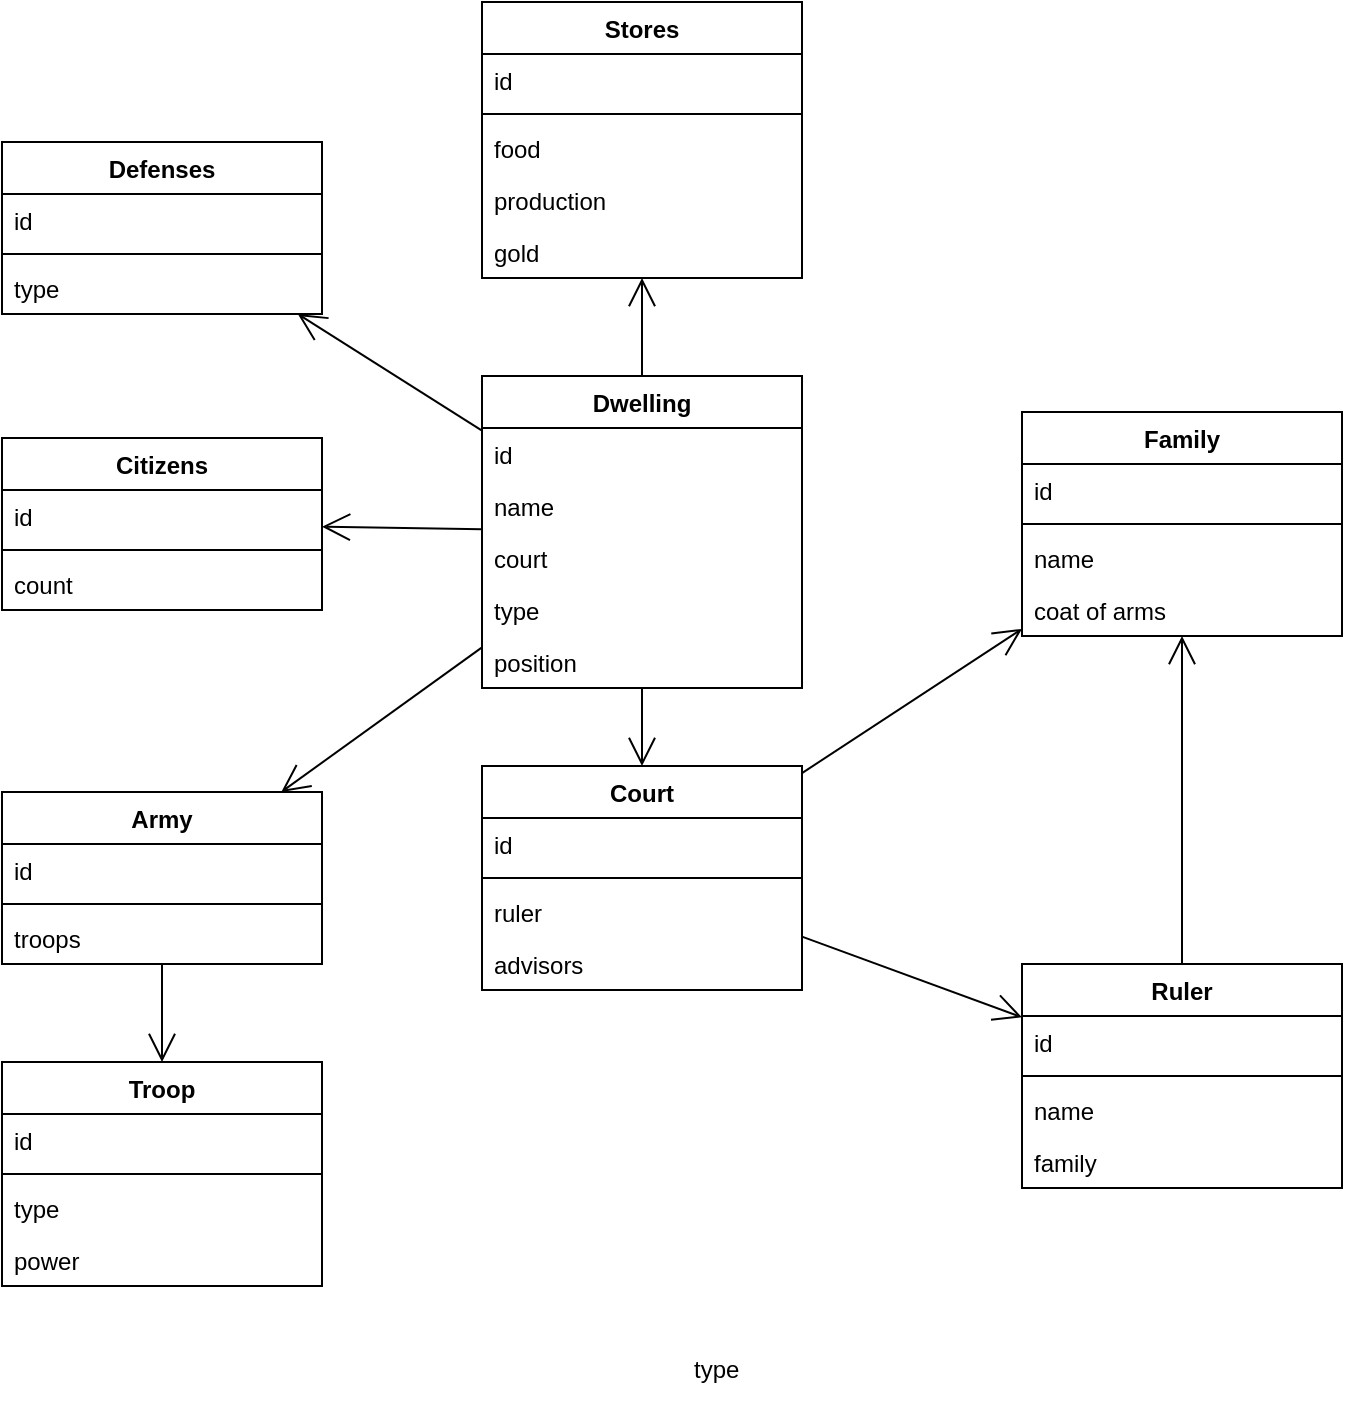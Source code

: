 <mxfile version="17.1.2" type="device"><diagram id="BKDUF9Yep5W4LtaOEp7o" name="Page-1"><mxGraphModel dx="1787" dy="536" grid="1" gridSize="10" guides="1" tooltips="1" connect="1" arrows="1" fold="1" page="1" pageScale="1" pageWidth="827" pageHeight="1169" math="0" shadow="0"><root><mxCell id="0"/><mxCell id="1" parent="0"/><mxCell id="3ZCCTZgZ_-_amSzrU2Xe-7" value="Dwelling" style="swimlane;fontStyle=1;align=center;verticalAlign=top;childLayout=stackLayout;horizontal=1;startSize=26;horizontalStack=0;resizeParent=1;resizeParentMax=0;resizeLast=0;collapsible=1;marginBottom=0;" parent="1" vertex="1"><mxGeometry x="180" y="377" width="160" height="156" as="geometry"/></mxCell><mxCell id="3ZCCTZgZ_-_amSzrU2Xe-8" value="id" style="text;strokeColor=none;fillColor=none;align=left;verticalAlign=top;spacingLeft=4;spacingRight=4;overflow=hidden;rotatable=0;points=[[0,0.5],[1,0.5]];portConstraint=eastwest;" parent="3ZCCTZgZ_-_amSzrU2Xe-7" vertex="1"><mxGeometry y="26" width="160" height="26" as="geometry"/></mxCell><mxCell id="3ZCCTZgZ_-_amSzrU2Xe-10" value="name" style="text;strokeColor=none;fillColor=none;align=left;verticalAlign=top;spacingLeft=4;spacingRight=4;overflow=hidden;rotatable=0;points=[[0,0.5],[1,0.5]];portConstraint=eastwest;" parent="3ZCCTZgZ_-_amSzrU2Xe-7" vertex="1"><mxGeometry y="52" width="160" height="26" as="geometry"/></mxCell><mxCell id="3ZCCTZgZ_-_amSzrU2Xe-37" value="court" style="text;strokeColor=none;fillColor=none;align=left;verticalAlign=top;spacingLeft=4;spacingRight=4;overflow=hidden;rotatable=0;points=[[0,0.5],[1,0.5]];portConstraint=eastwest;" parent="3ZCCTZgZ_-_amSzrU2Xe-7" vertex="1"><mxGeometry y="78" width="160" height="26" as="geometry"/></mxCell><mxCell id="3ZCCTZgZ_-_amSzrU2Xe-64" value="type" style="text;strokeColor=none;fillColor=none;align=left;verticalAlign=top;spacingLeft=4;spacingRight=4;overflow=hidden;rotatable=0;points=[[0,0.5],[1,0.5]];portConstraint=eastwest;" parent="3ZCCTZgZ_-_amSzrU2Xe-7" vertex="1"><mxGeometry y="104" width="160" height="26" as="geometry"/></mxCell><mxCell id="qVyRmSXESRQ5OIwDXsze-9" value="position" style="text;strokeColor=none;fillColor=none;align=left;verticalAlign=top;spacingLeft=4;spacingRight=4;overflow=hidden;rotatable=0;points=[[0,0.5],[1,0.5]];portConstraint=eastwest;" vertex="1" parent="3ZCCTZgZ_-_amSzrU2Xe-7"><mxGeometry y="130" width="160" height="26" as="geometry"/></mxCell><mxCell id="3ZCCTZgZ_-_amSzrU2Xe-11" value="Ruler" style="swimlane;fontStyle=1;align=center;verticalAlign=top;childLayout=stackLayout;horizontal=1;startSize=26;horizontalStack=0;resizeParent=1;resizeParentMax=0;resizeLast=0;collapsible=1;marginBottom=0;" parent="1" vertex="1"><mxGeometry x="450" y="671" width="160" height="112" as="geometry"/></mxCell><mxCell id="3ZCCTZgZ_-_amSzrU2Xe-12" value="id" style="text;strokeColor=none;fillColor=none;align=left;verticalAlign=top;spacingLeft=4;spacingRight=4;overflow=hidden;rotatable=0;points=[[0,0.5],[1,0.5]];portConstraint=eastwest;" parent="3ZCCTZgZ_-_amSzrU2Xe-11" vertex="1"><mxGeometry y="26" width="160" height="26" as="geometry"/></mxCell><mxCell id="3ZCCTZgZ_-_amSzrU2Xe-13" value="" style="line;strokeWidth=1;fillColor=none;align=left;verticalAlign=middle;spacingTop=-1;spacingLeft=3;spacingRight=3;rotatable=0;labelPosition=right;points=[];portConstraint=eastwest;" parent="3ZCCTZgZ_-_amSzrU2Xe-11" vertex="1"><mxGeometry y="52" width="160" height="8" as="geometry"/></mxCell><mxCell id="3ZCCTZgZ_-_amSzrU2Xe-14" value="name" style="text;strokeColor=none;fillColor=none;align=left;verticalAlign=top;spacingLeft=4;spacingRight=4;overflow=hidden;rotatable=0;points=[[0,0.5],[1,0.5]];portConstraint=eastwest;" parent="3ZCCTZgZ_-_amSzrU2Xe-11" vertex="1"><mxGeometry y="60" width="160" height="26" as="geometry"/></mxCell><mxCell id="3ZCCTZgZ_-_amSzrU2Xe-48" value="family" style="text;strokeColor=none;fillColor=none;align=left;verticalAlign=top;spacingLeft=4;spacingRight=4;overflow=hidden;rotatable=0;points=[[0,0.5],[1,0.5]];portConstraint=eastwest;" parent="3ZCCTZgZ_-_amSzrU2Xe-11" vertex="1"><mxGeometry y="86" width="160" height="26" as="geometry"/></mxCell><mxCell id="3ZCCTZgZ_-_amSzrU2Xe-15" value="Family" style="swimlane;fontStyle=1;align=center;verticalAlign=top;childLayout=stackLayout;horizontal=1;startSize=26;horizontalStack=0;resizeParent=1;resizeParentMax=0;resizeLast=0;collapsible=1;marginBottom=0;" parent="1" vertex="1"><mxGeometry x="450" y="395" width="160" height="112" as="geometry"/></mxCell><mxCell id="3ZCCTZgZ_-_amSzrU2Xe-16" value="id" style="text;strokeColor=none;fillColor=none;align=left;verticalAlign=top;spacingLeft=4;spacingRight=4;overflow=hidden;rotatable=0;points=[[0,0.5],[1,0.5]];portConstraint=eastwest;" parent="3ZCCTZgZ_-_amSzrU2Xe-15" vertex="1"><mxGeometry y="26" width="160" height="26" as="geometry"/></mxCell><mxCell id="3ZCCTZgZ_-_amSzrU2Xe-17" value="" style="line;strokeWidth=1;fillColor=none;align=left;verticalAlign=middle;spacingTop=-1;spacingLeft=3;spacingRight=3;rotatable=0;labelPosition=right;points=[];portConstraint=eastwest;" parent="3ZCCTZgZ_-_amSzrU2Xe-15" vertex="1"><mxGeometry y="52" width="160" height="8" as="geometry"/></mxCell><mxCell id="3ZCCTZgZ_-_amSzrU2Xe-18" value="name" style="text;strokeColor=none;fillColor=none;align=left;verticalAlign=top;spacingLeft=4;spacingRight=4;overflow=hidden;rotatable=0;points=[[0,0.5],[1,0.5]];portConstraint=eastwest;" parent="3ZCCTZgZ_-_amSzrU2Xe-15" vertex="1"><mxGeometry y="60" width="160" height="26" as="geometry"/></mxCell><mxCell id="3ZCCTZgZ_-_amSzrU2Xe-72" value="coat of arms" style="text;strokeColor=none;fillColor=none;align=left;verticalAlign=top;spacingLeft=4;spacingRight=4;overflow=hidden;rotatable=0;points=[[0,0.5],[1,0.5]];portConstraint=eastwest;" parent="3ZCCTZgZ_-_amSzrU2Xe-15" vertex="1"><mxGeometry y="86" width="160" height="26" as="geometry"/></mxCell><mxCell id="3ZCCTZgZ_-_amSzrU2Xe-19" value="Army" style="swimlane;fontStyle=1;align=center;verticalAlign=top;childLayout=stackLayout;horizontal=1;startSize=26;horizontalStack=0;resizeParent=1;resizeParentMax=0;resizeLast=0;collapsible=1;marginBottom=0;" parent="1" vertex="1"><mxGeometry x="-60" y="585" width="160" height="86" as="geometry"/></mxCell><mxCell id="3ZCCTZgZ_-_amSzrU2Xe-20" value="id" style="text;strokeColor=none;fillColor=none;align=left;verticalAlign=top;spacingLeft=4;spacingRight=4;overflow=hidden;rotatable=0;points=[[0,0.5],[1,0.5]];portConstraint=eastwest;" parent="3ZCCTZgZ_-_amSzrU2Xe-19" vertex="1"><mxGeometry y="26" width="160" height="26" as="geometry"/></mxCell><mxCell id="3ZCCTZgZ_-_amSzrU2Xe-21" value="" style="line;strokeWidth=1;fillColor=none;align=left;verticalAlign=middle;spacingTop=-1;spacingLeft=3;spacingRight=3;rotatable=0;labelPosition=right;points=[];portConstraint=eastwest;" parent="3ZCCTZgZ_-_amSzrU2Xe-19" vertex="1"><mxGeometry y="52" width="160" height="8" as="geometry"/></mxCell><mxCell id="3ZCCTZgZ_-_amSzrU2Xe-22" value="troops" style="text;strokeColor=none;fillColor=none;align=left;verticalAlign=top;spacingLeft=4;spacingRight=4;overflow=hidden;rotatable=0;points=[[0,0.5],[1,0.5]];portConstraint=eastwest;" parent="3ZCCTZgZ_-_amSzrU2Xe-19" vertex="1"><mxGeometry y="60" width="160" height="26" as="geometry"/></mxCell><mxCell id="3ZCCTZgZ_-_amSzrU2Xe-23" value="Troop" style="swimlane;fontStyle=1;align=center;verticalAlign=top;childLayout=stackLayout;horizontal=1;startSize=26;horizontalStack=0;resizeParent=1;resizeParentMax=0;resizeLast=0;collapsible=1;marginBottom=0;" parent="1" vertex="1"><mxGeometry x="-60" y="720" width="160" height="112" as="geometry"/></mxCell><mxCell id="3ZCCTZgZ_-_amSzrU2Xe-24" value="id" style="text;strokeColor=none;fillColor=none;align=left;verticalAlign=top;spacingLeft=4;spacingRight=4;overflow=hidden;rotatable=0;points=[[0,0.5],[1,0.5]];portConstraint=eastwest;" parent="3ZCCTZgZ_-_amSzrU2Xe-23" vertex="1"><mxGeometry y="26" width="160" height="26" as="geometry"/></mxCell><mxCell id="3ZCCTZgZ_-_amSzrU2Xe-25" value="" style="line;strokeWidth=1;fillColor=none;align=left;verticalAlign=middle;spacingTop=-1;spacingLeft=3;spacingRight=3;rotatable=0;labelPosition=right;points=[];portConstraint=eastwest;" parent="3ZCCTZgZ_-_amSzrU2Xe-23" vertex="1"><mxGeometry y="52" width="160" height="8" as="geometry"/></mxCell><mxCell id="3ZCCTZgZ_-_amSzrU2Xe-26" value="type" style="text;strokeColor=none;fillColor=none;align=left;verticalAlign=top;spacingLeft=4;spacingRight=4;overflow=hidden;rotatable=0;points=[[0,0.5],[1,0.5]];portConstraint=eastwest;" parent="3ZCCTZgZ_-_amSzrU2Xe-23" vertex="1"><mxGeometry y="60" width="160" height="26" as="geometry"/></mxCell><mxCell id="3ZCCTZgZ_-_amSzrU2Xe-36" value="power" style="text;strokeColor=none;fillColor=none;align=left;verticalAlign=top;spacingLeft=4;spacingRight=4;overflow=hidden;rotatable=0;points=[[0,0.5],[1,0.5]];portConstraint=eastwest;" parent="3ZCCTZgZ_-_amSzrU2Xe-23" vertex="1"><mxGeometry y="86" width="160" height="26" as="geometry"/></mxCell><mxCell id="3ZCCTZgZ_-_amSzrU2Xe-35" value="type" style="text;strokeColor=none;fillColor=none;align=left;verticalAlign=top;spacingLeft=4;spacingRight=4;overflow=hidden;rotatable=0;points=[[0,0.5],[1,0.5]];portConstraint=eastwest;" parent="1" vertex="1"><mxGeometry x="280" y="860" width="160" height="26" as="geometry"/></mxCell><mxCell id="3ZCCTZgZ_-_amSzrU2Xe-38" value="Defenses" style="swimlane;fontStyle=1;align=center;verticalAlign=top;childLayout=stackLayout;horizontal=1;startSize=26;horizontalStack=0;resizeParent=1;resizeParentMax=0;resizeLast=0;collapsible=1;marginBottom=0;" parent="1" vertex="1"><mxGeometry x="-60" y="260" width="160" height="86" as="geometry"/></mxCell><mxCell id="3ZCCTZgZ_-_amSzrU2Xe-39" value="id" style="text;strokeColor=none;fillColor=none;align=left;verticalAlign=top;spacingLeft=4;spacingRight=4;overflow=hidden;rotatable=0;points=[[0,0.5],[1,0.5]];portConstraint=eastwest;" parent="3ZCCTZgZ_-_amSzrU2Xe-38" vertex="1"><mxGeometry y="26" width="160" height="26" as="geometry"/></mxCell><mxCell id="3ZCCTZgZ_-_amSzrU2Xe-40" value="" style="line;strokeWidth=1;fillColor=none;align=left;verticalAlign=middle;spacingTop=-1;spacingLeft=3;spacingRight=3;rotatable=0;labelPosition=right;points=[];portConstraint=eastwest;" parent="3ZCCTZgZ_-_amSzrU2Xe-38" vertex="1"><mxGeometry y="52" width="160" height="8" as="geometry"/></mxCell><mxCell id="3ZCCTZgZ_-_amSzrU2Xe-41" value="type" style="text;strokeColor=none;fillColor=none;align=left;verticalAlign=top;spacingLeft=4;spacingRight=4;overflow=hidden;rotatable=0;points=[[0,0.5],[1,0.5]];portConstraint=eastwest;" parent="3ZCCTZgZ_-_amSzrU2Xe-38" vertex="1"><mxGeometry y="60" width="160" height="26" as="geometry"/></mxCell><mxCell id="3ZCCTZgZ_-_amSzrU2Xe-42" value="" style="endArrow=open;endFill=1;endSize=12;html=1;rounded=0;" parent="1" source="3ZCCTZgZ_-_amSzrU2Xe-7" target="3ZCCTZgZ_-_amSzrU2Xe-38" edge="1"><mxGeometry width="160" relative="1" as="geometry"><mxPoint x="380" y="270" as="sourcePoint"/><mxPoint x="540" y="270" as="targetPoint"/></mxGeometry></mxCell><mxCell id="3ZCCTZgZ_-_amSzrU2Xe-44" value="" style="endArrow=open;endFill=1;endSize=12;html=1;rounded=0;" parent="1" source="3ZCCTZgZ_-_amSzrU2Xe-7" target="3ZCCTZgZ_-_amSzrU2Xe-60" edge="1"><mxGeometry width="160" relative="1" as="geometry"><mxPoint x="649.995" y="306" as="sourcePoint"/><mxPoint x="110" y="461.565" as="targetPoint"/></mxGeometry></mxCell><mxCell id="3ZCCTZgZ_-_amSzrU2Xe-46" value="" style="endArrow=open;endFill=1;endSize=12;html=1;rounded=0;" parent="1" source="qVyRmSXESRQ5OIwDXsze-1" target="3ZCCTZgZ_-_amSzrU2Xe-15" edge="1"><mxGeometry width="160" relative="1" as="geometry"><mxPoint x="482.067" y="481" as="sourcePoint"/><mxPoint x="520" y="590" as="targetPoint"/></mxGeometry></mxCell><mxCell id="3ZCCTZgZ_-_amSzrU2Xe-47" value="" style="endArrow=open;endFill=1;endSize=12;html=1;rounded=0;" parent="1" source="3ZCCTZgZ_-_amSzrU2Xe-11" target="3ZCCTZgZ_-_amSzrU2Xe-15" edge="1"><mxGeometry width="160" relative="1" as="geometry"><mxPoint x="719.995" y="454" as="sourcePoint"/><mxPoint x="724.688" y="370" as="targetPoint"/></mxGeometry></mxCell><mxCell id="3ZCCTZgZ_-_amSzrU2Xe-49" value="" style="endArrow=open;endFill=1;endSize=12;html=1;rounded=0;" parent="1" source="3ZCCTZgZ_-_amSzrU2Xe-7" target="3ZCCTZgZ_-_amSzrU2Xe-19" edge="1"><mxGeometry width="160" relative="1" as="geometry"><mxPoint x="390" y="340" as="sourcePoint"/><mxPoint x="550" y="340" as="targetPoint"/></mxGeometry></mxCell><mxCell id="3ZCCTZgZ_-_amSzrU2Xe-50" value="" style="endArrow=open;endFill=1;endSize=12;html=1;rounded=0;" parent="1" source="3ZCCTZgZ_-_amSzrU2Xe-19" target="3ZCCTZgZ_-_amSzrU2Xe-23" edge="1"><mxGeometry width="160" relative="1" as="geometry"><mxPoint x="670" y="490" as="sourcePoint"/><mxPoint x="830" y="490" as="targetPoint"/></mxGeometry></mxCell><mxCell id="3ZCCTZgZ_-_amSzrU2Xe-51" value="Stores" style="swimlane;fontStyle=1;align=center;verticalAlign=top;childLayout=stackLayout;horizontal=1;startSize=26;horizontalStack=0;resizeParent=1;resizeParentMax=0;resizeLast=0;collapsible=1;marginBottom=0;" parent="1" vertex="1"><mxGeometry x="180" y="190" width="160" height="138" as="geometry"/></mxCell><mxCell id="3ZCCTZgZ_-_amSzrU2Xe-52" value="id" style="text;strokeColor=none;fillColor=none;align=left;verticalAlign=top;spacingLeft=4;spacingRight=4;overflow=hidden;rotatable=0;points=[[0,0.5],[1,0.5]];portConstraint=eastwest;" parent="3ZCCTZgZ_-_amSzrU2Xe-51" vertex="1"><mxGeometry y="26" width="160" height="26" as="geometry"/></mxCell><mxCell id="3ZCCTZgZ_-_amSzrU2Xe-53" value="" style="line;strokeWidth=1;fillColor=none;align=left;verticalAlign=middle;spacingTop=-1;spacingLeft=3;spacingRight=3;rotatable=0;labelPosition=right;points=[];portConstraint=eastwest;" parent="3ZCCTZgZ_-_amSzrU2Xe-51" vertex="1"><mxGeometry y="52" width="160" height="8" as="geometry"/></mxCell><mxCell id="3ZCCTZgZ_-_amSzrU2Xe-54" value="food" style="text;strokeColor=none;fillColor=none;align=left;verticalAlign=top;spacingLeft=4;spacingRight=4;overflow=hidden;rotatable=0;points=[[0,0.5],[1,0.5]];portConstraint=eastwest;" parent="3ZCCTZgZ_-_amSzrU2Xe-51" vertex="1"><mxGeometry y="60" width="160" height="26" as="geometry"/></mxCell><mxCell id="3ZCCTZgZ_-_amSzrU2Xe-66" value="production" style="text;strokeColor=none;fillColor=none;align=left;verticalAlign=top;spacingLeft=4;spacingRight=4;overflow=hidden;rotatable=0;points=[[0,0.5],[1,0.5]];portConstraint=eastwest;" parent="3ZCCTZgZ_-_amSzrU2Xe-51" vertex="1"><mxGeometry y="86" width="160" height="26" as="geometry"/></mxCell><mxCell id="3ZCCTZgZ_-_amSzrU2Xe-77" value="gold" style="text;strokeColor=none;fillColor=none;align=left;verticalAlign=top;spacingLeft=4;spacingRight=4;overflow=hidden;rotatable=0;points=[[0,0.5],[1,0.5]];portConstraint=eastwest;" parent="3ZCCTZgZ_-_amSzrU2Xe-51" vertex="1"><mxGeometry y="112" width="160" height="26" as="geometry"/></mxCell><mxCell id="3ZCCTZgZ_-_amSzrU2Xe-60" value="Citizens" style="swimlane;fontStyle=1;align=center;verticalAlign=top;childLayout=stackLayout;horizontal=1;startSize=26;horizontalStack=0;resizeParent=1;resizeParentMax=0;resizeLast=0;collapsible=1;marginBottom=0;" parent="1" vertex="1"><mxGeometry x="-60" y="408" width="160" height="86" as="geometry"/></mxCell><mxCell id="3ZCCTZgZ_-_amSzrU2Xe-61" value="id" style="text;strokeColor=none;fillColor=none;align=left;verticalAlign=top;spacingLeft=4;spacingRight=4;overflow=hidden;rotatable=0;points=[[0,0.5],[1,0.5]];portConstraint=eastwest;" parent="3ZCCTZgZ_-_amSzrU2Xe-60" vertex="1"><mxGeometry y="26" width="160" height="26" as="geometry"/></mxCell><mxCell id="3ZCCTZgZ_-_amSzrU2Xe-62" value="" style="line;strokeWidth=1;fillColor=none;align=left;verticalAlign=middle;spacingTop=-1;spacingLeft=3;spacingRight=3;rotatable=0;labelPosition=right;points=[];portConstraint=eastwest;" parent="3ZCCTZgZ_-_amSzrU2Xe-60" vertex="1"><mxGeometry y="52" width="160" height="8" as="geometry"/></mxCell><mxCell id="3ZCCTZgZ_-_amSzrU2Xe-63" value="count" style="text;strokeColor=none;fillColor=none;align=left;verticalAlign=top;spacingLeft=4;spacingRight=4;overflow=hidden;rotatable=0;points=[[0,0.5],[1,0.5]];portConstraint=eastwest;" parent="3ZCCTZgZ_-_amSzrU2Xe-60" vertex="1"><mxGeometry y="60" width="160" height="26" as="geometry"/></mxCell><mxCell id="3ZCCTZgZ_-_amSzrU2Xe-67" value="" style="endArrow=open;endFill=1;endSize=12;html=1;rounded=0;" parent="1" source="3ZCCTZgZ_-_amSzrU2Xe-7" target="3ZCCTZgZ_-_amSzrU2Xe-51" edge="1"><mxGeometry width="160" relative="1" as="geometry"><mxPoint x="190" y="406.261" as="sourcePoint"/><mxPoint x="109.161" y="356" as="targetPoint"/></mxGeometry></mxCell><mxCell id="qVyRmSXESRQ5OIwDXsze-1" value="Court" style="swimlane;fontStyle=1;align=center;verticalAlign=top;childLayout=stackLayout;horizontal=1;startSize=26;horizontalStack=0;resizeParent=1;resizeParentMax=0;resizeLast=0;collapsible=1;marginBottom=0;" vertex="1" parent="1"><mxGeometry x="180" y="572" width="160" height="112" as="geometry"/></mxCell><mxCell id="qVyRmSXESRQ5OIwDXsze-2" value="id" style="text;strokeColor=none;fillColor=none;align=left;verticalAlign=top;spacingLeft=4;spacingRight=4;overflow=hidden;rotatable=0;points=[[0,0.5],[1,0.5]];portConstraint=eastwest;" vertex="1" parent="qVyRmSXESRQ5OIwDXsze-1"><mxGeometry y="26" width="160" height="26" as="geometry"/></mxCell><mxCell id="qVyRmSXESRQ5OIwDXsze-3" value="" style="line;strokeWidth=1;fillColor=none;align=left;verticalAlign=middle;spacingTop=-1;spacingLeft=3;spacingRight=3;rotatable=0;labelPosition=right;points=[];portConstraint=eastwest;" vertex="1" parent="qVyRmSXESRQ5OIwDXsze-1"><mxGeometry y="52" width="160" height="8" as="geometry"/></mxCell><mxCell id="qVyRmSXESRQ5OIwDXsze-4" value="ruler" style="text;strokeColor=none;fillColor=none;align=left;verticalAlign=top;spacingLeft=4;spacingRight=4;overflow=hidden;rotatable=0;points=[[0,0.5],[1,0.5]];portConstraint=eastwest;" vertex="1" parent="qVyRmSXESRQ5OIwDXsze-1"><mxGeometry y="60" width="160" height="26" as="geometry"/></mxCell><mxCell id="qVyRmSXESRQ5OIwDXsze-5" value="advisors" style="text;strokeColor=none;fillColor=none;align=left;verticalAlign=top;spacingLeft=4;spacingRight=4;overflow=hidden;rotatable=0;points=[[0,0.5],[1,0.5]];portConstraint=eastwest;" vertex="1" parent="qVyRmSXESRQ5OIwDXsze-1"><mxGeometry y="86" width="160" height="26" as="geometry"/></mxCell><mxCell id="qVyRmSXESRQ5OIwDXsze-7" value="" style="endArrow=open;endFill=1;endSize=12;html=1;rounded=0;" edge="1" parent="1" source="qVyRmSXESRQ5OIwDXsze-1" target="3ZCCTZgZ_-_amSzrU2Xe-11"><mxGeometry width="160" relative="1" as="geometry"><mxPoint x="350" y="456" as="sourcePoint"/><mxPoint x="420" y="456" as="targetPoint"/></mxGeometry></mxCell><mxCell id="qVyRmSXESRQ5OIwDXsze-8" value="" style="endArrow=open;endFill=1;endSize=12;html=1;rounded=0;" edge="1" parent="1" source="3ZCCTZgZ_-_amSzrU2Xe-7" target="qVyRmSXESRQ5OIwDXsze-1"><mxGeometry width="160" relative="1" as="geometry"><mxPoint x="650" y="310" as="sourcePoint"/><mxPoint x="650" y="478" as="targetPoint"/></mxGeometry></mxCell></root></mxGraphModel></diagram></mxfile>